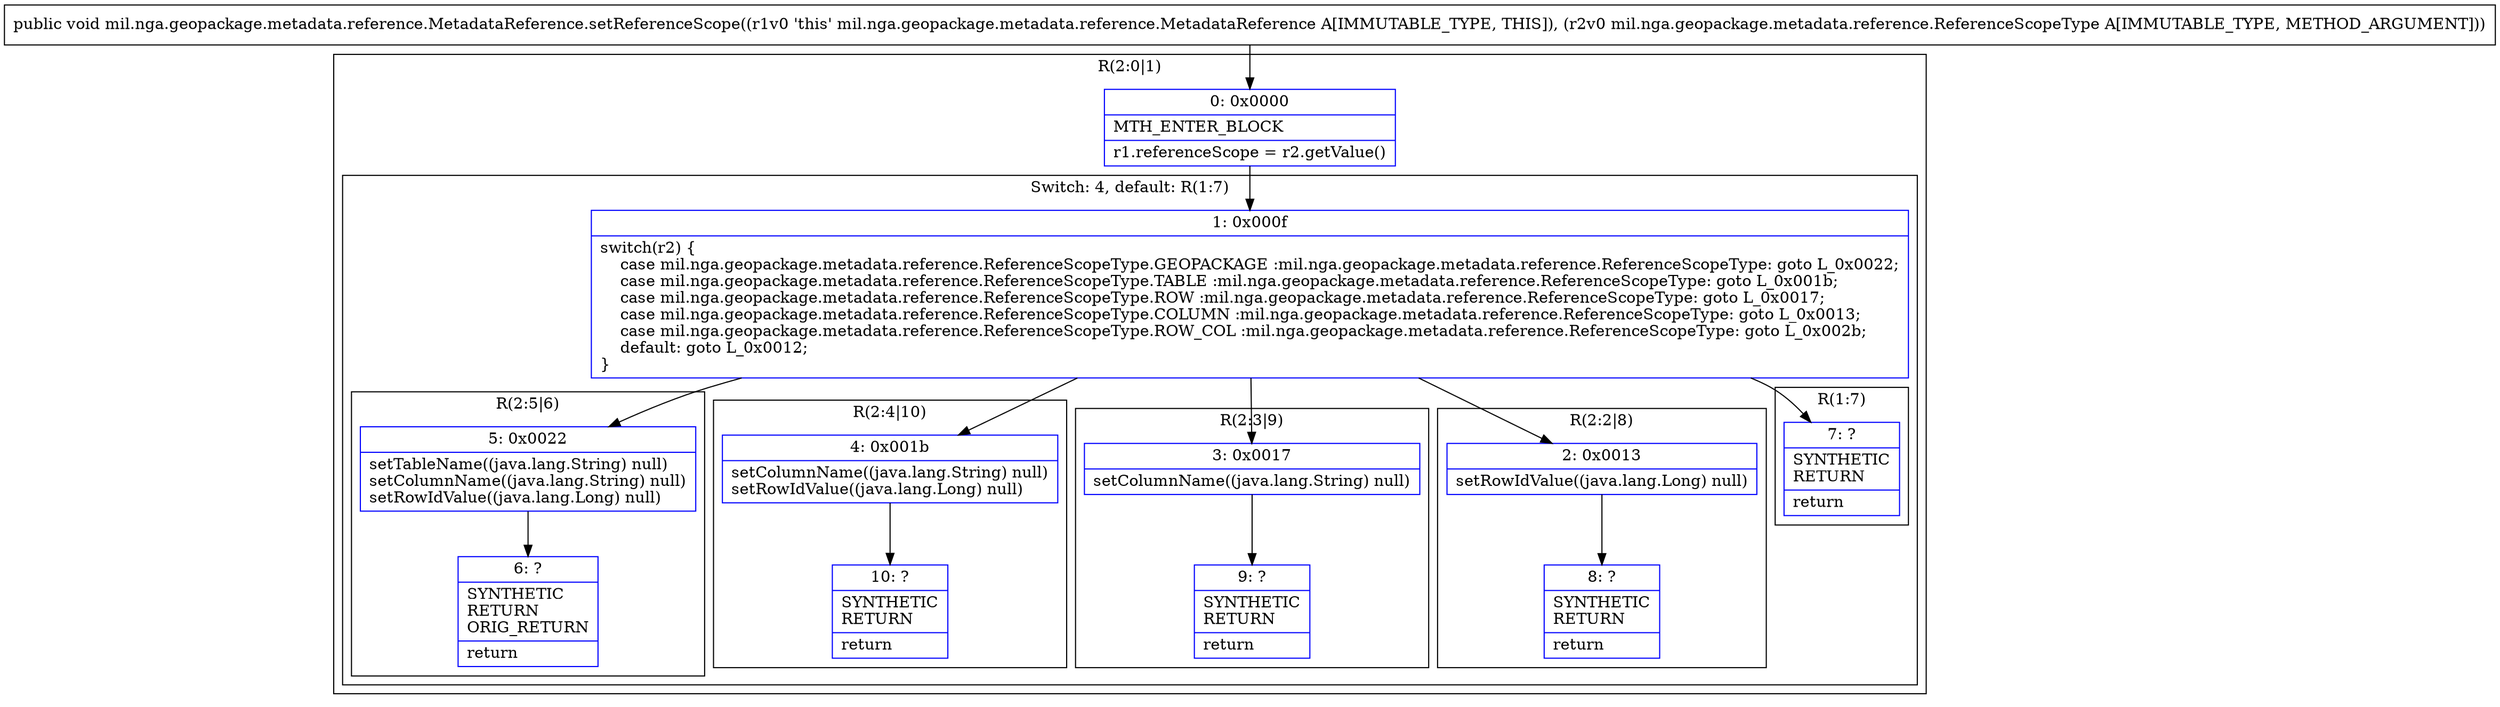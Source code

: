 digraph "CFG formil.nga.geopackage.metadata.reference.MetadataReference.setReferenceScope(Lmil\/nga\/geopackage\/metadata\/reference\/ReferenceScopeType;)V" {
subgraph cluster_Region_1906334436 {
label = "R(2:0|1)";
node [shape=record,color=blue];
Node_0 [shape=record,label="{0\:\ 0x0000|MTH_ENTER_BLOCK\l|r1.referenceScope = r2.getValue()\l}"];
subgraph cluster_SwitchRegion_344703549 {
label = "Switch: 4, default: R(1:7)";
node [shape=record,color=blue];
Node_1 [shape=record,label="{1\:\ 0x000f|switch(r2) \{\l    case mil.nga.geopackage.metadata.reference.ReferenceScopeType.GEOPACKAGE :mil.nga.geopackage.metadata.reference.ReferenceScopeType: goto L_0x0022;\l    case mil.nga.geopackage.metadata.reference.ReferenceScopeType.TABLE :mil.nga.geopackage.metadata.reference.ReferenceScopeType: goto L_0x001b;\l    case mil.nga.geopackage.metadata.reference.ReferenceScopeType.ROW :mil.nga.geopackage.metadata.reference.ReferenceScopeType: goto L_0x0017;\l    case mil.nga.geopackage.metadata.reference.ReferenceScopeType.COLUMN :mil.nga.geopackage.metadata.reference.ReferenceScopeType: goto L_0x0013;\l    case mil.nga.geopackage.metadata.reference.ReferenceScopeType.ROW_COL :mil.nga.geopackage.metadata.reference.ReferenceScopeType: goto L_0x002b;\l    default: goto L_0x0012;\l\}\l}"];
subgraph cluster_Region_1283724172 {
label = "R(2:5|6)";
node [shape=record,color=blue];
Node_5 [shape=record,label="{5\:\ 0x0022|setTableName((java.lang.String) null)\lsetColumnName((java.lang.String) null)\lsetRowIdValue((java.lang.Long) null)\l}"];
Node_6 [shape=record,label="{6\:\ ?|SYNTHETIC\lRETURN\lORIG_RETURN\l|return\l}"];
}
subgraph cluster_Region_221511741 {
label = "R(2:4|10)";
node [shape=record,color=blue];
Node_4 [shape=record,label="{4\:\ 0x001b|setColumnName((java.lang.String) null)\lsetRowIdValue((java.lang.Long) null)\l}"];
Node_10 [shape=record,label="{10\:\ ?|SYNTHETIC\lRETURN\l|return\l}"];
}
subgraph cluster_Region_2125470725 {
label = "R(2:3|9)";
node [shape=record,color=blue];
Node_3 [shape=record,label="{3\:\ 0x0017|setColumnName((java.lang.String) null)\l}"];
Node_9 [shape=record,label="{9\:\ ?|SYNTHETIC\lRETURN\l|return\l}"];
}
subgraph cluster_Region_887137220 {
label = "R(2:2|8)";
node [shape=record,color=blue];
Node_2 [shape=record,label="{2\:\ 0x0013|setRowIdValue((java.lang.Long) null)\l}"];
Node_8 [shape=record,label="{8\:\ ?|SYNTHETIC\lRETURN\l|return\l}"];
}
subgraph cluster_Region_1477762727 {
label = "R(1:7)";
node [shape=record,color=blue];
Node_7 [shape=record,label="{7\:\ ?|SYNTHETIC\lRETURN\l|return\l}"];
}
}
}
MethodNode[shape=record,label="{public void mil.nga.geopackage.metadata.reference.MetadataReference.setReferenceScope((r1v0 'this' mil.nga.geopackage.metadata.reference.MetadataReference A[IMMUTABLE_TYPE, THIS]), (r2v0 mil.nga.geopackage.metadata.reference.ReferenceScopeType A[IMMUTABLE_TYPE, METHOD_ARGUMENT])) }"];
MethodNode -> Node_0;
Node_0 -> Node_1;
Node_1 -> Node_2;
Node_1 -> Node_3;
Node_1 -> Node_4;
Node_1 -> Node_5;
Node_1 -> Node_7;
Node_5 -> Node_6;
Node_4 -> Node_10;
Node_3 -> Node_9;
Node_2 -> Node_8;
}

